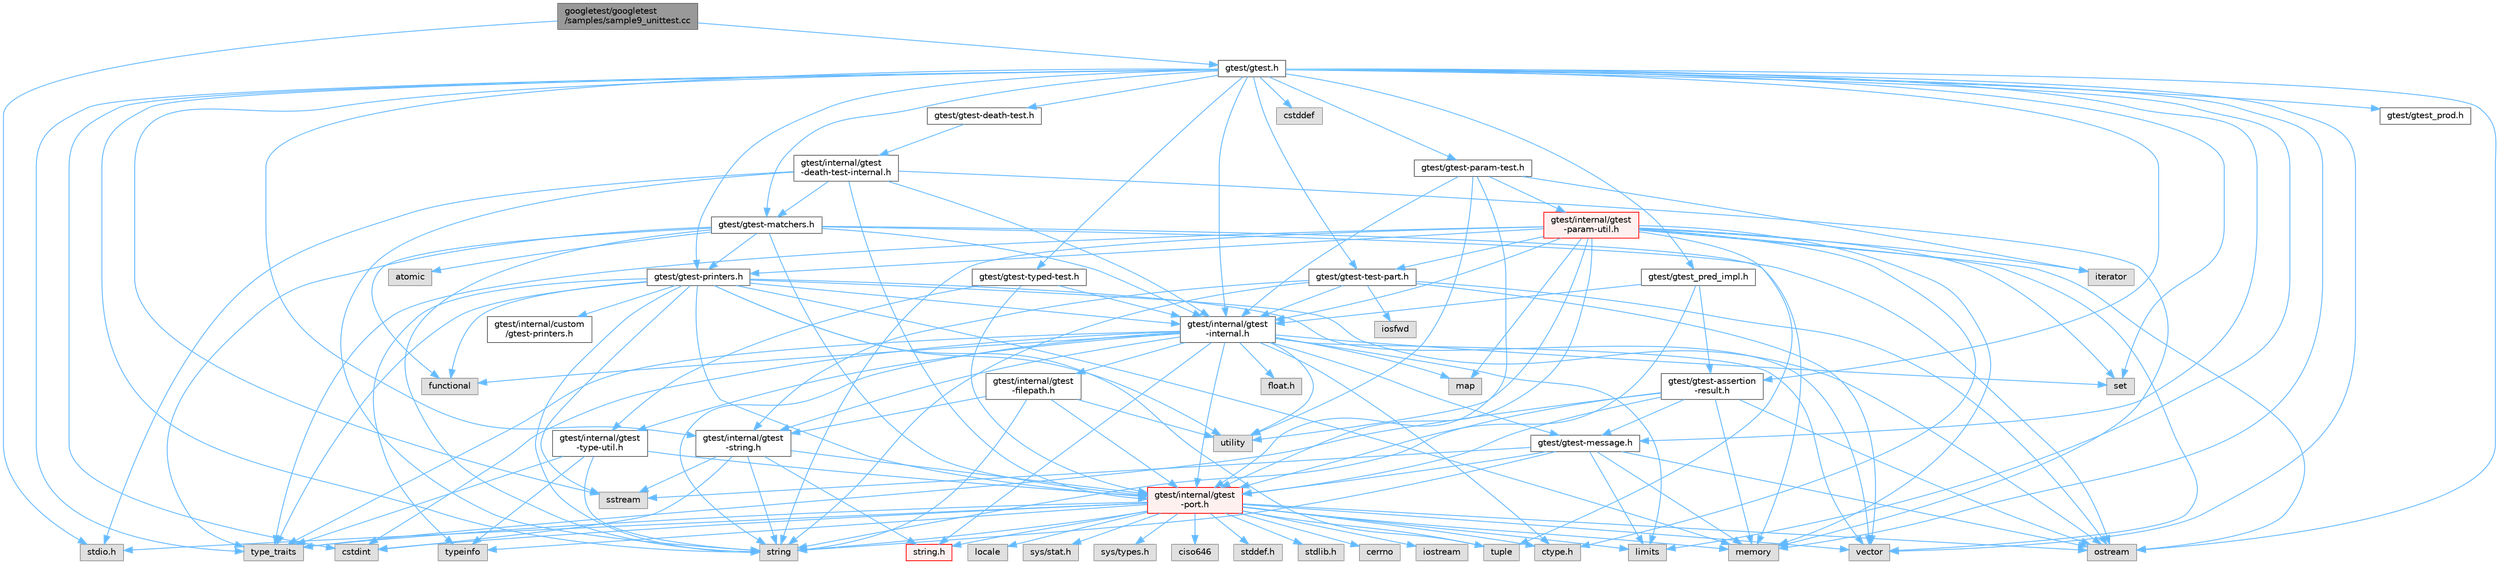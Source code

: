 digraph "googletest/googletest/samples/sample9_unittest.cc"
{
 // LATEX_PDF_SIZE
  bgcolor="transparent";
  edge [fontname=Helvetica,fontsize=10,labelfontname=Helvetica,labelfontsize=10];
  node [fontname=Helvetica,fontsize=10,shape=box,height=0.2,width=0.4];
  Node1 [id="Node000001",label="googletest/googletest\l/samples/sample9_unittest.cc",height=0.2,width=0.4,color="gray40", fillcolor="grey60", style="filled", fontcolor="black",tooltip=" "];
  Node1 -> Node2 [id="edge148_Node000001_Node000002",color="steelblue1",style="solid",tooltip=" "];
  Node2 [id="Node000002",label="stdio.h",height=0.2,width=0.4,color="grey60", fillcolor="#E0E0E0", style="filled",tooltip=" "];
  Node1 -> Node3 [id="edge149_Node000001_Node000003",color="steelblue1",style="solid",tooltip=" "];
  Node3 [id="Node000003",label="gtest/gtest.h",height=0.2,width=0.4,color="grey40", fillcolor="white", style="filled",URL="$gtest_8h.html",tooltip=" "];
  Node3 -> Node4 [id="edge150_Node000003_Node000004",color="steelblue1",style="solid",tooltip=" "];
  Node4 [id="Node000004",label="cstddef",height=0.2,width=0.4,color="grey60", fillcolor="#E0E0E0", style="filled",tooltip=" "];
  Node3 -> Node5 [id="edge151_Node000003_Node000005",color="steelblue1",style="solid",tooltip=" "];
  Node5 [id="Node000005",label="cstdint",height=0.2,width=0.4,color="grey60", fillcolor="#E0E0E0", style="filled",tooltip=" "];
  Node3 -> Node6 [id="edge152_Node000003_Node000006",color="steelblue1",style="solid",tooltip=" "];
  Node6 [id="Node000006",label="limits",height=0.2,width=0.4,color="grey60", fillcolor="#E0E0E0", style="filled",tooltip=" "];
  Node3 -> Node7 [id="edge153_Node000003_Node000007",color="steelblue1",style="solid",tooltip=" "];
  Node7 [id="Node000007",label="memory",height=0.2,width=0.4,color="grey60", fillcolor="#E0E0E0", style="filled",tooltip=" "];
  Node3 -> Node8 [id="edge154_Node000003_Node000008",color="steelblue1",style="solid",tooltip=" "];
  Node8 [id="Node000008",label="ostream",height=0.2,width=0.4,color="grey60", fillcolor="#E0E0E0", style="filled",tooltip=" "];
  Node3 -> Node9 [id="edge155_Node000003_Node000009",color="steelblue1",style="solid",tooltip=" "];
  Node9 [id="Node000009",label="set",height=0.2,width=0.4,color="grey60", fillcolor="#E0E0E0", style="filled",tooltip=" "];
  Node3 -> Node10 [id="edge156_Node000003_Node000010",color="steelblue1",style="solid",tooltip=" "];
  Node10 [id="Node000010",label="sstream",height=0.2,width=0.4,color="grey60", fillcolor="#E0E0E0", style="filled",tooltip=" "];
  Node3 -> Node11 [id="edge157_Node000003_Node000011",color="steelblue1",style="solid",tooltip=" "];
  Node11 [id="Node000011",label="string",height=0.2,width=0.4,color="grey60", fillcolor="#E0E0E0", style="filled",tooltip=" "];
  Node3 -> Node12 [id="edge158_Node000003_Node000012",color="steelblue1",style="solid",tooltip=" "];
  Node12 [id="Node000012",label="type_traits",height=0.2,width=0.4,color="grey60", fillcolor="#E0E0E0", style="filled",tooltip=" "];
  Node3 -> Node13 [id="edge159_Node000003_Node000013",color="steelblue1",style="solid",tooltip=" "];
  Node13 [id="Node000013",label="vector",height=0.2,width=0.4,color="grey60", fillcolor="#E0E0E0", style="filled",tooltip=" "];
  Node3 -> Node14 [id="edge160_Node000003_Node000014",color="steelblue1",style="solid",tooltip=" "];
  Node14 [id="Node000014",label="gtest/gtest-assertion\l-result.h",height=0.2,width=0.4,color="grey40", fillcolor="white", style="filled",URL="$gtest-assertion-result_8h.html",tooltip=" "];
  Node14 -> Node7 [id="edge161_Node000014_Node000007",color="steelblue1",style="solid",tooltip=" "];
  Node14 -> Node8 [id="edge162_Node000014_Node000008",color="steelblue1",style="solid",tooltip=" "];
  Node14 -> Node11 [id="edge163_Node000014_Node000011",color="steelblue1",style="solid",tooltip=" "];
  Node14 -> Node12 [id="edge164_Node000014_Node000012",color="steelblue1",style="solid",tooltip=" "];
  Node14 -> Node15 [id="edge165_Node000014_Node000015",color="steelblue1",style="solid",tooltip=" "];
  Node15 [id="Node000015",label="gtest/gtest-message.h",height=0.2,width=0.4,color="grey40", fillcolor="white", style="filled",URL="$gtest-message_8h.html",tooltip=" "];
  Node15 -> Node6 [id="edge166_Node000015_Node000006",color="steelblue1",style="solid",tooltip=" "];
  Node15 -> Node7 [id="edge167_Node000015_Node000007",color="steelblue1",style="solid",tooltip=" "];
  Node15 -> Node8 [id="edge168_Node000015_Node000008",color="steelblue1",style="solid",tooltip=" "];
  Node15 -> Node10 [id="edge169_Node000015_Node000010",color="steelblue1",style="solid",tooltip=" "];
  Node15 -> Node11 [id="edge170_Node000015_Node000011",color="steelblue1",style="solid",tooltip=" "];
  Node15 -> Node16 [id="edge171_Node000015_Node000016",color="steelblue1",style="solid",tooltip=" "];
  Node16 [id="Node000016",label="gtest/internal/gtest\l-port.h",height=0.2,width=0.4,color="red", fillcolor="#FFF0F0", style="filled",URL="$gtest-port_8h.html",tooltip=" "];
  Node16 -> Node17 [id="edge172_Node000016_Node000017",color="steelblue1",style="solid",tooltip=" "];
  Node17 [id="Node000017",label="ciso646",height=0.2,width=0.4,color="grey60", fillcolor="#E0E0E0", style="filled",tooltip=" "];
  Node16 -> Node18 [id="edge173_Node000016_Node000018",color="steelblue1",style="solid",tooltip=" "];
  Node18 [id="Node000018",label="ctype.h",height=0.2,width=0.4,color="grey60", fillcolor="#E0E0E0", style="filled",tooltip=" "];
  Node16 -> Node19 [id="edge174_Node000016_Node000019",color="steelblue1",style="solid",tooltip=" "];
  Node19 [id="Node000019",label="stddef.h",height=0.2,width=0.4,color="grey60", fillcolor="#E0E0E0", style="filled",tooltip=" "];
  Node16 -> Node2 [id="edge175_Node000016_Node000002",color="steelblue1",style="solid",tooltip=" "];
  Node16 -> Node20 [id="edge176_Node000016_Node000020",color="steelblue1",style="solid",tooltip=" "];
  Node20 [id="Node000020",label="stdlib.h",height=0.2,width=0.4,color="grey60", fillcolor="#E0E0E0", style="filled",tooltip=" "];
  Node16 -> Node21 [id="edge177_Node000016_Node000021",color="steelblue1",style="solid",tooltip=" "];
  Node21 [id="Node000021",label="string.h",height=0.2,width=0.4,color="red", fillcolor="#FFF0F0", style="filled",URL="$string_8h.html",tooltip=" "];
  Node16 -> Node32 [id="edge178_Node000016_Node000032",color="steelblue1",style="solid",tooltip=" "];
  Node32 [id="Node000032",label="cerrno",height=0.2,width=0.4,color="grey60", fillcolor="#E0E0E0", style="filled",tooltip=" "];
  Node16 -> Node5 [id="edge179_Node000016_Node000005",color="steelblue1",style="solid",tooltip=" "];
  Node16 -> Node33 [id="edge180_Node000016_Node000033",color="steelblue1",style="solid",tooltip=" "];
  Node33 [id="Node000033",label="iostream",height=0.2,width=0.4,color="grey60", fillcolor="#E0E0E0", style="filled",tooltip=" "];
  Node16 -> Node6 [id="edge181_Node000016_Node000006",color="steelblue1",style="solid",tooltip=" "];
  Node16 -> Node34 [id="edge182_Node000016_Node000034",color="steelblue1",style="solid",tooltip=" "];
  Node34 [id="Node000034",label="locale",height=0.2,width=0.4,color="grey60", fillcolor="#E0E0E0", style="filled",tooltip=" "];
  Node16 -> Node7 [id="edge183_Node000016_Node000007",color="steelblue1",style="solid",tooltip=" "];
  Node16 -> Node8 [id="edge184_Node000016_Node000008",color="steelblue1",style="solid",tooltip=" "];
  Node16 -> Node11 [id="edge185_Node000016_Node000011",color="steelblue1",style="solid",tooltip=" "];
  Node16 -> Node35 [id="edge186_Node000016_Node000035",color="steelblue1",style="solid",tooltip=" "];
  Node35 [id="Node000035",label="tuple",height=0.2,width=0.4,color="grey60", fillcolor="#E0E0E0", style="filled",tooltip=" "];
  Node16 -> Node12 [id="edge187_Node000016_Node000012",color="steelblue1",style="solid",tooltip=" "];
  Node16 -> Node13 [id="edge188_Node000016_Node000013",color="steelblue1",style="solid",tooltip=" "];
  Node16 -> Node36 [id="edge189_Node000016_Node000036",color="steelblue1",style="solid",tooltip=" "];
  Node36 [id="Node000036",label="sys/stat.h",height=0.2,width=0.4,color="grey60", fillcolor="#E0E0E0", style="filled",tooltip=" "];
  Node16 -> Node37 [id="edge190_Node000016_Node000037",color="steelblue1",style="solid",tooltip=" "];
  Node37 [id="Node000037",label="sys/types.h",height=0.2,width=0.4,color="grey60", fillcolor="#E0E0E0", style="filled",tooltip=" "];
  Node16 -> Node43 [id="edge191_Node000016_Node000043",color="steelblue1",style="solid",tooltip=" "];
  Node43 [id="Node000043",label="typeinfo",height=0.2,width=0.4,color="grey60", fillcolor="#E0E0E0", style="filled",tooltip=" "];
  Node14 -> Node16 [id="edge192_Node000014_Node000016",color="steelblue1",style="solid",tooltip=" "];
  Node3 -> Node44 [id="edge193_Node000003_Node000044",color="steelblue1",style="solid",tooltip=" "];
  Node44 [id="Node000044",label="gtest/gtest-death-test.h",height=0.2,width=0.4,color="grey40", fillcolor="white", style="filled",URL="$gtest-death-test_8h.html",tooltip=" "];
  Node44 -> Node45 [id="edge194_Node000044_Node000045",color="steelblue1",style="solid",tooltip=" "];
  Node45 [id="Node000045",label="gtest/internal/gtest\l-death-test-internal.h",height=0.2,width=0.4,color="grey40", fillcolor="white", style="filled",URL="$gtest-death-test-internal_8h.html",tooltip=" "];
  Node45 -> Node2 [id="edge195_Node000045_Node000002",color="steelblue1",style="solid",tooltip=" "];
  Node45 -> Node7 [id="edge196_Node000045_Node000007",color="steelblue1",style="solid",tooltip=" "];
  Node45 -> Node11 [id="edge197_Node000045_Node000011",color="steelblue1",style="solid",tooltip=" "];
  Node45 -> Node46 [id="edge198_Node000045_Node000046",color="steelblue1",style="solid",tooltip=" "];
  Node46 [id="Node000046",label="gtest/gtest-matchers.h",height=0.2,width=0.4,color="grey40", fillcolor="white", style="filled",URL="$gtest-matchers_8h.html",tooltip=" "];
  Node46 -> Node47 [id="edge199_Node000046_Node000047",color="steelblue1",style="solid",tooltip=" "];
  Node47 [id="Node000047",label="atomic",height=0.2,width=0.4,color="grey60", fillcolor="#E0E0E0", style="filled",tooltip=" "];
  Node46 -> Node48 [id="edge200_Node000046_Node000048",color="steelblue1",style="solid",tooltip=" "];
  Node48 [id="Node000048",label="functional",height=0.2,width=0.4,color="grey60", fillcolor="#E0E0E0", style="filled",tooltip=" "];
  Node46 -> Node7 [id="edge201_Node000046_Node000007",color="steelblue1",style="solid",tooltip=" "];
  Node46 -> Node8 [id="edge202_Node000046_Node000008",color="steelblue1",style="solid",tooltip=" "];
  Node46 -> Node11 [id="edge203_Node000046_Node000011",color="steelblue1",style="solid",tooltip=" "];
  Node46 -> Node12 [id="edge204_Node000046_Node000012",color="steelblue1",style="solid",tooltip=" "];
  Node46 -> Node49 [id="edge205_Node000046_Node000049",color="steelblue1",style="solid",tooltip=" "];
  Node49 [id="Node000049",label="gtest/gtest-printers.h",height=0.2,width=0.4,color="grey40", fillcolor="white", style="filled",URL="$gtest-printers_8h.html",tooltip=" "];
  Node49 -> Node48 [id="edge206_Node000049_Node000048",color="steelblue1",style="solid",tooltip=" "];
  Node49 -> Node7 [id="edge207_Node000049_Node000007",color="steelblue1",style="solid",tooltip=" "];
  Node49 -> Node8 [id="edge208_Node000049_Node000008",color="steelblue1",style="solid",tooltip=" "];
  Node49 -> Node10 [id="edge209_Node000049_Node000010",color="steelblue1",style="solid",tooltip=" "];
  Node49 -> Node11 [id="edge210_Node000049_Node000011",color="steelblue1",style="solid",tooltip=" "];
  Node49 -> Node35 [id="edge211_Node000049_Node000035",color="steelblue1",style="solid",tooltip=" "];
  Node49 -> Node12 [id="edge212_Node000049_Node000012",color="steelblue1",style="solid",tooltip=" "];
  Node49 -> Node43 [id="edge213_Node000049_Node000043",color="steelblue1",style="solid",tooltip=" "];
  Node49 -> Node26 [id="edge214_Node000049_Node000026",color="steelblue1",style="solid",tooltip=" "];
  Node26 [id="Node000026",label="utility",height=0.2,width=0.4,color="grey60", fillcolor="#E0E0E0", style="filled",tooltip=" "];
  Node49 -> Node13 [id="edge215_Node000049_Node000013",color="steelblue1",style="solid",tooltip=" "];
  Node49 -> Node50 [id="edge216_Node000049_Node000050",color="steelblue1",style="solid",tooltip=" "];
  Node50 [id="Node000050",label="gtest/internal/gtest\l-internal.h",height=0.2,width=0.4,color="grey40", fillcolor="white", style="filled",URL="$gtest-internal_8h.html",tooltip=" "];
  Node50 -> Node16 [id="edge217_Node000050_Node000016",color="steelblue1",style="solid",tooltip=" "];
  Node50 -> Node18 [id="edge218_Node000050_Node000018",color="steelblue1",style="solid",tooltip=" "];
  Node50 -> Node51 [id="edge219_Node000050_Node000051",color="steelblue1",style="solid",tooltip=" "];
  Node51 [id="Node000051",label="float.h",height=0.2,width=0.4,color="grey60", fillcolor="#E0E0E0", style="filled",tooltip=" "];
  Node50 -> Node21 [id="edge220_Node000050_Node000021",color="steelblue1",style="solid",tooltip=" "];
  Node50 -> Node5 [id="edge221_Node000050_Node000005",color="steelblue1",style="solid",tooltip=" "];
  Node50 -> Node48 [id="edge222_Node000050_Node000048",color="steelblue1",style="solid",tooltip=" "];
  Node50 -> Node6 [id="edge223_Node000050_Node000006",color="steelblue1",style="solid",tooltip=" "];
  Node50 -> Node52 [id="edge224_Node000050_Node000052",color="steelblue1",style="solid",tooltip=" "];
  Node52 [id="Node000052",label="map",height=0.2,width=0.4,color="grey60", fillcolor="#E0E0E0", style="filled",tooltip=" "];
  Node50 -> Node9 [id="edge225_Node000050_Node000009",color="steelblue1",style="solid",tooltip=" "];
  Node50 -> Node11 [id="edge226_Node000050_Node000011",color="steelblue1",style="solid",tooltip=" "];
  Node50 -> Node12 [id="edge227_Node000050_Node000012",color="steelblue1",style="solid",tooltip=" "];
  Node50 -> Node26 [id="edge228_Node000050_Node000026",color="steelblue1",style="solid",tooltip=" "];
  Node50 -> Node13 [id="edge229_Node000050_Node000013",color="steelblue1",style="solid",tooltip=" "];
  Node50 -> Node15 [id="edge230_Node000050_Node000015",color="steelblue1",style="solid",tooltip=" "];
  Node50 -> Node53 [id="edge231_Node000050_Node000053",color="steelblue1",style="solid",tooltip=" "];
  Node53 [id="Node000053",label="gtest/internal/gtest\l-filepath.h",height=0.2,width=0.4,color="grey40", fillcolor="white", style="filled",URL="$gtest-filepath_8h.html",tooltip=" "];
  Node53 -> Node11 [id="edge232_Node000053_Node000011",color="steelblue1",style="solid",tooltip=" "];
  Node53 -> Node26 [id="edge233_Node000053_Node000026",color="steelblue1",style="solid",tooltip=" "];
  Node53 -> Node16 [id="edge234_Node000053_Node000016",color="steelblue1",style="solid",tooltip=" "];
  Node53 -> Node54 [id="edge235_Node000053_Node000054",color="steelblue1",style="solid",tooltip=" "];
  Node54 [id="Node000054",label="gtest/internal/gtest\l-string.h",height=0.2,width=0.4,color="grey40", fillcolor="white", style="filled",URL="$gtest-string_8h.html",tooltip=" "];
  Node54 -> Node21 [id="edge236_Node000054_Node000021",color="steelblue1",style="solid",tooltip=" "];
  Node54 -> Node5 [id="edge237_Node000054_Node000005",color="steelblue1",style="solid",tooltip=" "];
  Node54 -> Node10 [id="edge238_Node000054_Node000010",color="steelblue1",style="solid",tooltip=" "];
  Node54 -> Node11 [id="edge239_Node000054_Node000011",color="steelblue1",style="solid",tooltip=" "];
  Node54 -> Node16 [id="edge240_Node000054_Node000016",color="steelblue1",style="solid",tooltip=" "];
  Node50 -> Node54 [id="edge241_Node000050_Node000054",color="steelblue1",style="solid",tooltip=" "];
  Node50 -> Node55 [id="edge242_Node000050_Node000055",color="steelblue1",style="solid",tooltip=" "];
  Node55 [id="Node000055",label="gtest/internal/gtest\l-type-util.h",height=0.2,width=0.4,color="grey40", fillcolor="white", style="filled",URL="$gtest-type-util_8h.html",tooltip=" "];
  Node55 -> Node11 [id="edge243_Node000055_Node000011",color="steelblue1",style="solid",tooltip=" "];
  Node55 -> Node12 [id="edge244_Node000055_Node000012",color="steelblue1",style="solid",tooltip=" "];
  Node55 -> Node43 [id="edge245_Node000055_Node000043",color="steelblue1",style="solid",tooltip=" "];
  Node55 -> Node16 [id="edge246_Node000055_Node000016",color="steelblue1",style="solid",tooltip=" "];
  Node49 -> Node16 [id="edge247_Node000049_Node000016",color="steelblue1",style="solid",tooltip=" "];
  Node49 -> Node56 [id="edge248_Node000049_Node000056",color="steelblue1",style="solid",tooltip=" "];
  Node56 [id="Node000056",label="gtest/internal/custom\l/gtest-printers.h",height=0.2,width=0.4,color="grey40", fillcolor="white", style="filled",URL="$internal_2custom_2gtest-printers_8h.html",tooltip=" "];
  Node46 -> Node50 [id="edge249_Node000046_Node000050",color="steelblue1",style="solid",tooltip=" "];
  Node46 -> Node16 [id="edge250_Node000046_Node000016",color="steelblue1",style="solid",tooltip=" "];
  Node45 -> Node50 [id="edge251_Node000045_Node000050",color="steelblue1",style="solid",tooltip=" "];
  Node45 -> Node16 [id="edge252_Node000045_Node000016",color="steelblue1",style="solid",tooltip=" "];
  Node3 -> Node46 [id="edge253_Node000003_Node000046",color="steelblue1",style="solid",tooltip=" "];
  Node3 -> Node15 [id="edge254_Node000003_Node000015",color="steelblue1",style="solid",tooltip=" "];
  Node3 -> Node57 [id="edge255_Node000003_Node000057",color="steelblue1",style="solid",tooltip=" "];
  Node57 [id="Node000057",label="gtest/gtest-param-test.h",height=0.2,width=0.4,color="grey40", fillcolor="white", style="filled",URL="$gtest-param-test_8h.html",tooltip=" "];
  Node57 -> Node28 [id="edge256_Node000057_Node000028",color="steelblue1",style="solid",tooltip=" "];
  Node28 [id="Node000028",label="iterator",height=0.2,width=0.4,color="grey60", fillcolor="#E0E0E0", style="filled",tooltip=" "];
  Node57 -> Node26 [id="edge257_Node000057_Node000026",color="steelblue1",style="solid",tooltip=" "];
  Node57 -> Node50 [id="edge258_Node000057_Node000050",color="steelblue1",style="solid",tooltip=" "];
  Node57 -> Node58 [id="edge259_Node000057_Node000058",color="steelblue1",style="solid",tooltip=" "];
  Node58 [id="Node000058",label="gtest/internal/gtest\l-param-util.h",height=0.2,width=0.4,color="red", fillcolor="#FFF0F0", style="filled",URL="$gtest-param-util_8h.html",tooltip=" "];
  Node58 -> Node18 [id="edge260_Node000058_Node000018",color="steelblue1",style="solid",tooltip=" "];
  Node58 -> Node28 [id="edge261_Node000058_Node000028",color="steelblue1",style="solid",tooltip=" "];
  Node58 -> Node52 [id="edge262_Node000058_Node000052",color="steelblue1",style="solid",tooltip=" "];
  Node58 -> Node7 [id="edge263_Node000058_Node000007",color="steelblue1",style="solid",tooltip=" "];
  Node58 -> Node8 [id="edge264_Node000058_Node000008",color="steelblue1",style="solid",tooltip=" "];
  Node58 -> Node9 [id="edge265_Node000058_Node000009",color="steelblue1",style="solid",tooltip=" "];
  Node58 -> Node11 [id="edge266_Node000058_Node000011",color="steelblue1",style="solid",tooltip=" "];
  Node58 -> Node35 [id="edge267_Node000058_Node000035",color="steelblue1",style="solid",tooltip=" "];
  Node58 -> Node12 [id="edge268_Node000058_Node000012",color="steelblue1",style="solid",tooltip=" "];
  Node58 -> Node26 [id="edge269_Node000058_Node000026",color="steelblue1",style="solid",tooltip=" "];
  Node58 -> Node13 [id="edge270_Node000058_Node000013",color="steelblue1",style="solid",tooltip=" "];
  Node58 -> Node49 [id="edge271_Node000058_Node000049",color="steelblue1",style="solid",tooltip=" "];
  Node58 -> Node61 [id="edge272_Node000058_Node000061",color="steelblue1",style="solid",tooltip=" "];
  Node61 [id="Node000061",label="gtest/gtest-test-part.h",height=0.2,width=0.4,color="grey40", fillcolor="white", style="filled",URL="$gtest-test-part_8h.html",tooltip=" "];
  Node61 -> Node62 [id="edge273_Node000061_Node000062",color="steelblue1",style="solid",tooltip=" "];
  Node62 [id="Node000062",label="iosfwd",height=0.2,width=0.4,color="grey60", fillcolor="#E0E0E0", style="filled",tooltip=" "];
  Node61 -> Node8 [id="edge274_Node000061_Node000008",color="steelblue1",style="solid",tooltip=" "];
  Node61 -> Node11 [id="edge275_Node000061_Node000011",color="steelblue1",style="solid",tooltip=" "];
  Node61 -> Node13 [id="edge276_Node000061_Node000013",color="steelblue1",style="solid",tooltip=" "];
  Node61 -> Node50 [id="edge277_Node000061_Node000050",color="steelblue1",style="solid",tooltip=" "];
  Node61 -> Node54 [id="edge278_Node000061_Node000054",color="steelblue1",style="solid",tooltip=" "];
  Node58 -> Node50 [id="edge279_Node000058_Node000050",color="steelblue1",style="solid",tooltip=" "];
  Node58 -> Node16 [id="edge280_Node000058_Node000016",color="steelblue1",style="solid",tooltip=" "];
  Node57 -> Node16 [id="edge281_Node000057_Node000016",color="steelblue1",style="solid",tooltip=" "];
  Node3 -> Node49 [id="edge282_Node000003_Node000049",color="steelblue1",style="solid",tooltip=" "];
  Node3 -> Node61 [id="edge283_Node000003_Node000061",color="steelblue1",style="solid",tooltip=" "];
  Node3 -> Node63 [id="edge284_Node000003_Node000063",color="steelblue1",style="solid",tooltip=" "];
  Node63 [id="Node000063",label="gtest/gtest-typed-test.h",height=0.2,width=0.4,color="grey40", fillcolor="white", style="filled",URL="$gtest-typed-test_8h.html",tooltip=" "];
  Node63 -> Node50 [id="edge285_Node000063_Node000050",color="steelblue1",style="solid",tooltip=" "];
  Node63 -> Node16 [id="edge286_Node000063_Node000016",color="steelblue1",style="solid",tooltip=" "];
  Node63 -> Node55 [id="edge287_Node000063_Node000055",color="steelblue1",style="solid",tooltip=" "];
  Node3 -> Node64 [id="edge288_Node000003_Node000064",color="steelblue1",style="solid",tooltip=" "];
  Node64 [id="Node000064",label="gtest/gtest_pred_impl.h",height=0.2,width=0.4,color="grey40", fillcolor="white", style="filled",URL="$gtest__pred__impl_8h.html",tooltip=" "];
  Node64 -> Node14 [id="edge289_Node000064_Node000014",color="steelblue1",style="solid",tooltip=" "];
  Node64 -> Node50 [id="edge290_Node000064_Node000050",color="steelblue1",style="solid",tooltip=" "];
  Node64 -> Node16 [id="edge291_Node000064_Node000016",color="steelblue1",style="solid",tooltip=" "];
  Node3 -> Node65 [id="edge292_Node000003_Node000065",color="steelblue1",style="solid",tooltip=" "];
  Node65 [id="Node000065",label="gtest/gtest_prod.h",height=0.2,width=0.4,color="grey40", fillcolor="white", style="filled",URL="$gtest__prod_8h.html",tooltip=" "];
  Node3 -> Node50 [id="edge293_Node000003_Node000050",color="steelblue1",style="solid",tooltip=" "];
  Node3 -> Node54 [id="edge294_Node000003_Node000054",color="steelblue1",style="solid",tooltip=" "];
}
